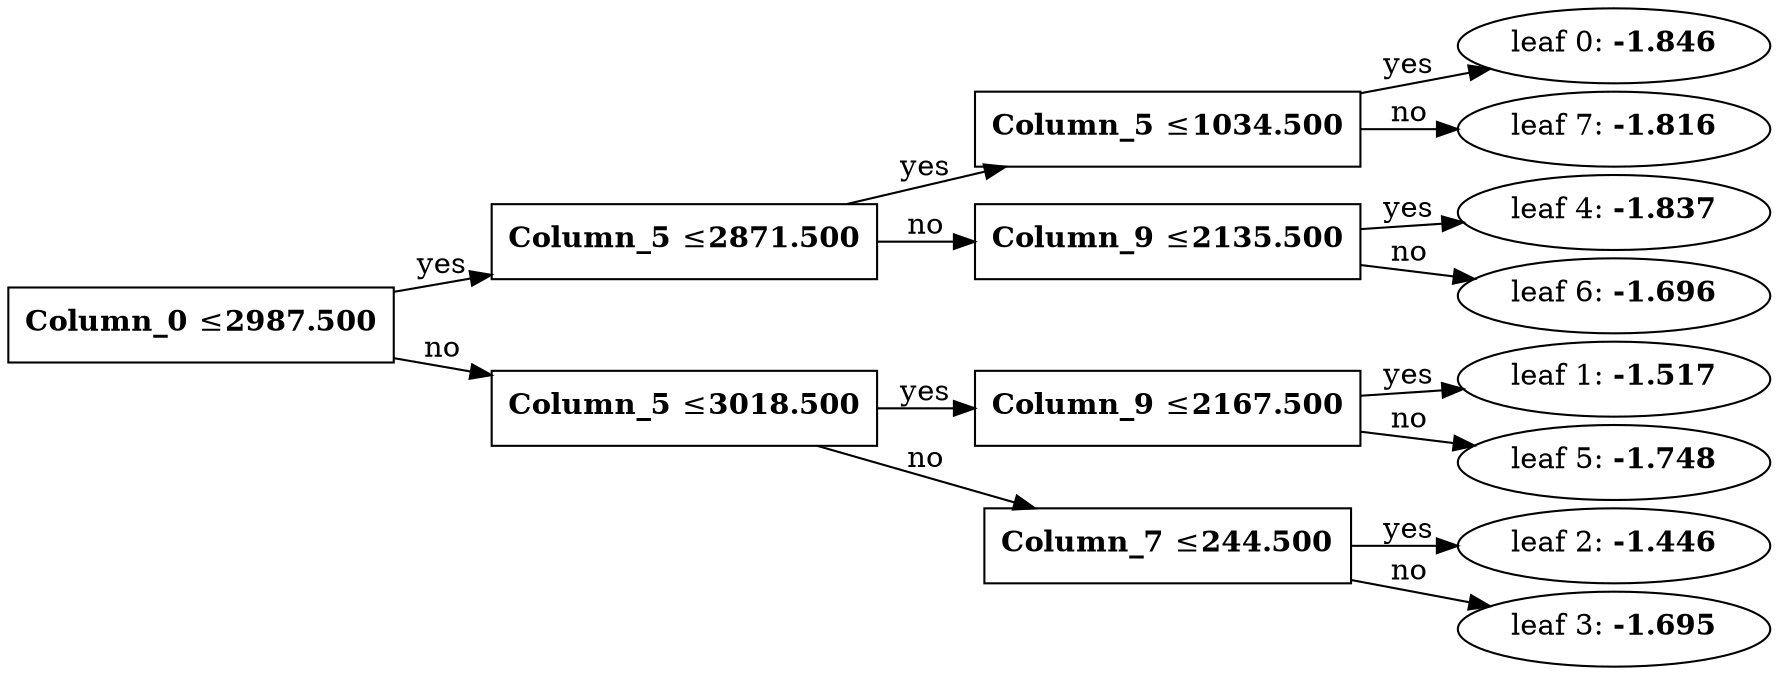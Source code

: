 digraph {
	graph [nodesep=0.05 rankdir=LR ranksep=0.3]
	split0 [label=<<B>Column_0</B> &#8804;<B>2987.500</B>> fillcolor=white shape=rectangle style=""]
	split3 [label=<<B>Column_5</B> &#8804;<B>2871.500</B>> fillcolor=white shape=rectangle style=""]
	split6 [label=<<B>Column_5</B> &#8804;<B>1034.500</B>> fillcolor=white shape=rectangle style=""]
	leaf0 [label=<leaf 0: <B>-1.846</B>>]
	split6 -> leaf0 [label=yes]
	leaf7 [label=<leaf 7: <B>-1.816</B>>]
	split6 -> leaf7 [label=no]
	split3 -> split6 [label=yes]
	split5 [label=<<B>Column_9</B> &#8804;<B>2135.500</B>> fillcolor=white shape=rectangle style=""]
	leaf4 [label=<leaf 4: <B>-1.837</B>>]
	split5 -> leaf4 [label=yes]
	leaf6 [label=<leaf 6: <B>-1.696</B>>]
	split5 -> leaf6 [label=no]
	split3 -> split5 [label=no]
	split0 -> split3 [label=yes]
	split1 [label=<<B>Column_5</B> &#8804;<B>3018.500</B>> fillcolor=white shape=rectangle style=""]
	split4 [label=<<B>Column_9</B> &#8804;<B>2167.500</B>> fillcolor=white shape=rectangle style=""]
	leaf1 [label=<leaf 1: <B>-1.517</B>>]
	split4 -> leaf1 [label=yes]
	leaf5 [label=<leaf 5: <B>-1.748</B>>]
	split4 -> leaf5 [label=no]
	split1 -> split4 [label=yes]
	split2 [label=<<B>Column_7</B> &#8804;<B>244.500</B>> fillcolor=white shape=rectangle style=""]
	leaf2 [label=<leaf 2: <B>-1.446</B>>]
	split2 -> leaf2 [label=yes]
	leaf3 [label=<leaf 3: <B>-1.695</B>>]
	split2 -> leaf3 [label=no]
	split1 -> split2 [label=no]
	split0 -> split1 [label=no]
}
